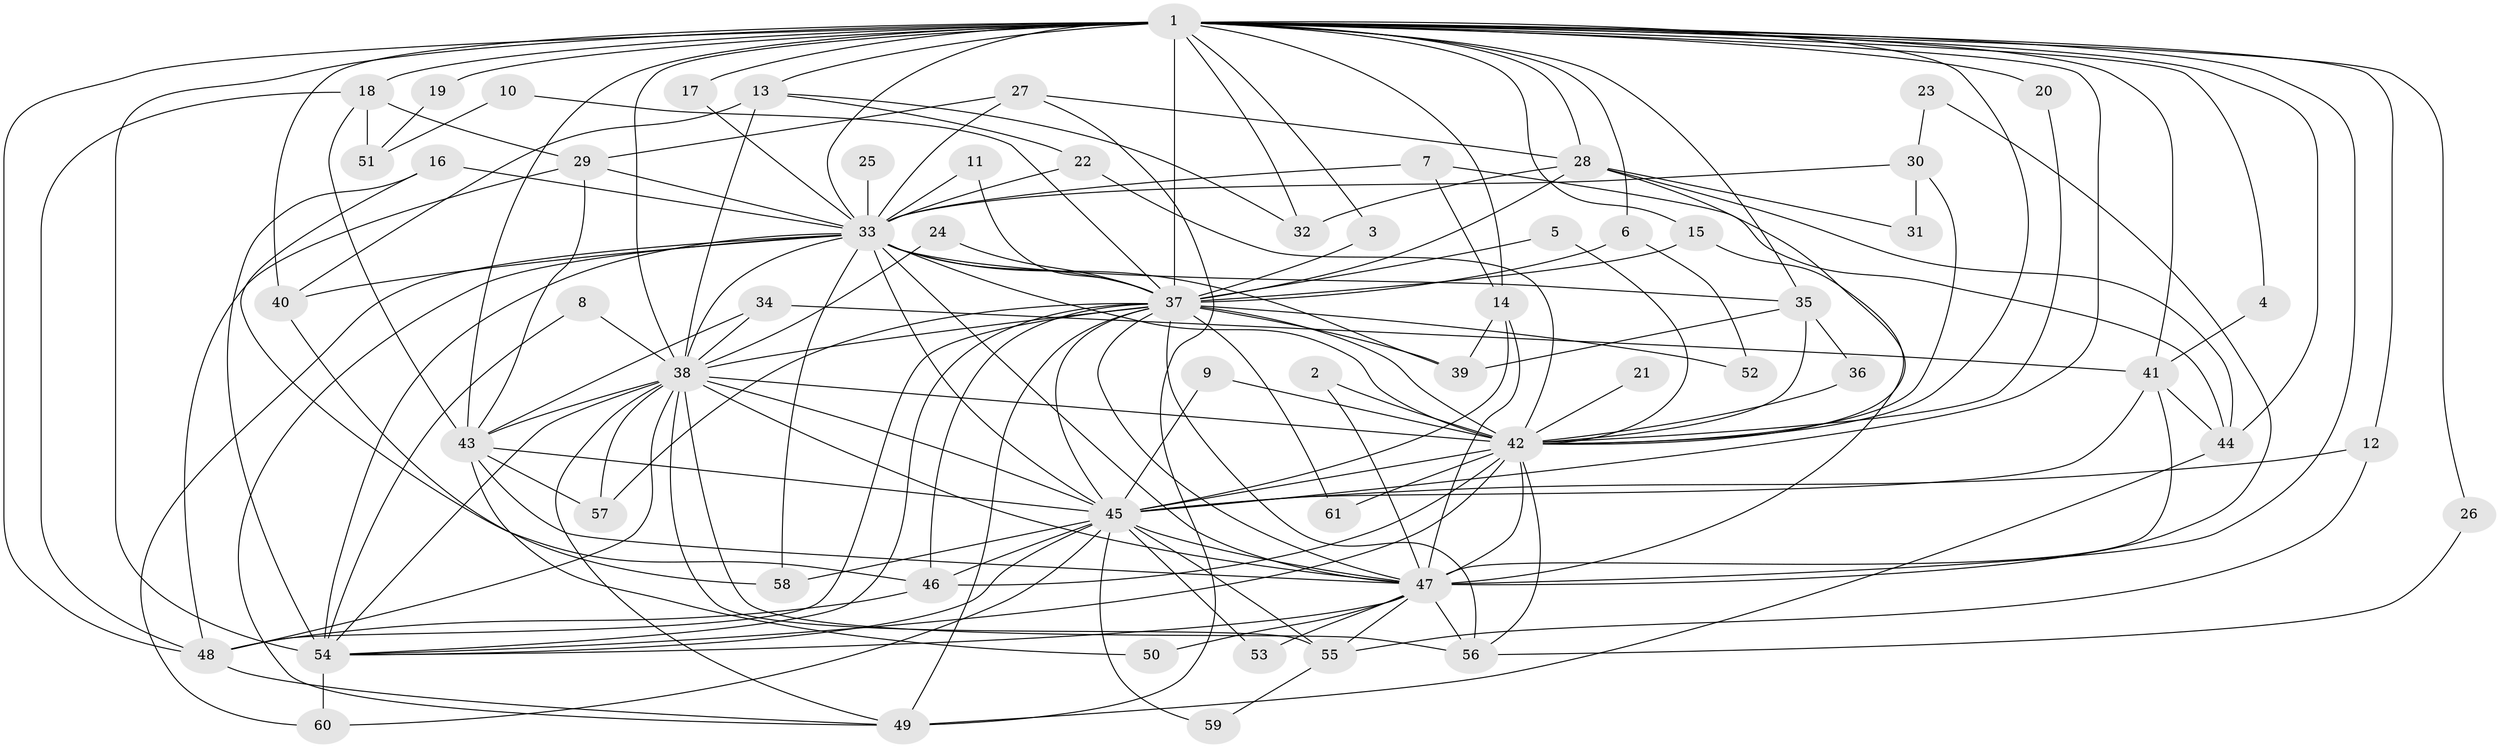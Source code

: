 // original degree distribution, {24: 0.00819672131147541, 25: 0.00819672131147541, 23: 0.01639344262295082, 26: 0.00819672131147541, 22: 0.00819672131147541, 20: 0.01639344262295082, 14: 0.00819672131147541, 15: 0.00819672131147541, 4: 0.12295081967213115, 5: 0.07377049180327869, 2: 0.4672131147540984, 3: 0.22950819672131148, 11: 0.00819672131147541, 6: 0.01639344262295082}
// Generated by graph-tools (version 1.1) at 2025/25/03/09/25 03:25:41]
// undirected, 61 vertices, 165 edges
graph export_dot {
graph [start="1"]
  node [color=gray90,style=filled];
  1;
  2;
  3;
  4;
  5;
  6;
  7;
  8;
  9;
  10;
  11;
  12;
  13;
  14;
  15;
  16;
  17;
  18;
  19;
  20;
  21;
  22;
  23;
  24;
  25;
  26;
  27;
  28;
  29;
  30;
  31;
  32;
  33;
  34;
  35;
  36;
  37;
  38;
  39;
  40;
  41;
  42;
  43;
  44;
  45;
  46;
  47;
  48;
  49;
  50;
  51;
  52;
  53;
  54;
  55;
  56;
  57;
  58;
  59;
  60;
  61;
  1 -- 3 [weight=1.0];
  1 -- 4 [weight=1.0];
  1 -- 6 [weight=1.0];
  1 -- 12 [weight=1.0];
  1 -- 13 [weight=1.0];
  1 -- 14 [weight=1.0];
  1 -- 15 [weight=1.0];
  1 -- 17 [weight=1.0];
  1 -- 18 [weight=2.0];
  1 -- 19 [weight=2.0];
  1 -- 20 [weight=2.0];
  1 -- 26 [weight=1.0];
  1 -- 28 [weight=1.0];
  1 -- 32 [weight=1.0];
  1 -- 33 [weight=2.0];
  1 -- 35 [weight=1.0];
  1 -- 37 [weight=4.0];
  1 -- 38 [weight=3.0];
  1 -- 40 [weight=1.0];
  1 -- 41 [weight=1.0];
  1 -- 42 [weight=2.0];
  1 -- 43 [weight=1.0];
  1 -- 44 [weight=1.0];
  1 -- 45 [weight=3.0];
  1 -- 47 [weight=2.0];
  1 -- 48 [weight=2.0];
  1 -- 54 [weight=4.0];
  2 -- 42 [weight=1.0];
  2 -- 47 [weight=1.0];
  3 -- 37 [weight=1.0];
  4 -- 41 [weight=1.0];
  5 -- 37 [weight=1.0];
  5 -- 42 [weight=1.0];
  6 -- 37 [weight=1.0];
  6 -- 52 [weight=1.0];
  7 -- 14 [weight=1.0];
  7 -- 33 [weight=1.0];
  7 -- 44 [weight=1.0];
  8 -- 38 [weight=1.0];
  8 -- 54 [weight=1.0];
  9 -- 42 [weight=1.0];
  9 -- 45 [weight=1.0];
  10 -- 37 [weight=2.0];
  10 -- 51 [weight=1.0];
  11 -- 33 [weight=1.0];
  11 -- 37 [weight=1.0];
  12 -- 45 [weight=1.0];
  12 -- 55 [weight=1.0];
  13 -- 22 [weight=1.0];
  13 -- 32 [weight=1.0];
  13 -- 38 [weight=1.0];
  13 -- 40 [weight=1.0];
  14 -- 39 [weight=1.0];
  14 -- 45 [weight=1.0];
  14 -- 47 [weight=1.0];
  15 -- 37 [weight=1.0];
  15 -- 47 [weight=1.0];
  16 -- 33 [weight=1.0];
  16 -- 46 [weight=1.0];
  16 -- 54 [weight=1.0];
  17 -- 33 [weight=1.0];
  18 -- 29 [weight=1.0];
  18 -- 43 [weight=1.0];
  18 -- 48 [weight=1.0];
  18 -- 51 [weight=1.0];
  19 -- 51 [weight=1.0];
  20 -- 42 [weight=1.0];
  21 -- 42 [weight=1.0];
  22 -- 33 [weight=1.0];
  22 -- 42 [weight=1.0];
  23 -- 30 [weight=1.0];
  23 -- 47 [weight=1.0];
  24 -- 37 [weight=1.0];
  24 -- 38 [weight=1.0];
  25 -- 33 [weight=1.0];
  26 -- 56 [weight=1.0];
  27 -- 28 [weight=1.0];
  27 -- 29 [weight=1.0];
  27 -- 33 [weight=1.0];
  27 -- 49 [weight=1.0];
  28 -- 31 [weight=1.0];
  28 -- 32 [weight=1.0];
  28 -- 37 [weight=1.0];
  28 -- 42 [weight=1.0];
  28 -- 44 [weight=1.0];
  29 -- 33 [weight=1.0];
  29 -- 43 [weight=1.0];
  29 -- 48 [weight=1.0];
  30 -- 31 [weight=1.0];
  30 -- 33 [weight=1.0];
  30 -- 42 [weight=1.0];
  33 -- 35 [weight=1.0];
  33 -- 37 [weight=2.0];
  33 -- 38 [weight=2.0];
  33 -- 39 [weight=1.0];
  33 -- 40 [weight=2.0];
  33 -- 42 [weight=2.0];
  33 -- 45 [weight=2.0];
  33 -- 47 [weight=1.0];
  33 -- 49 [weight=1.0];
  33 -- 54 [weight=1.0];
  33 -- 58 [weight=1.0];
  33 -- 60 [weight=1.0];
  34 -- 38 [weight=2.0];
  34 -- 41 [weight=1.0];
  34 -- 43 [weight=1.0];
  35 -- 36 [weight=1.0];
  35 -- 39 [weight=1.0];
  35 -- 42 [weight=1.0];
  36 -- 42 [weight=1.0];
  37 -- 38 [weight=2.0];
  37 -- 39 [weight=1.0];
  37 -- 42 [weight=4.0];
  37 -- 45 [weight=2.0];
  37 -- 46 [weight=1.0];
  37 -- 47 [weight=2.0];
  37 -- 48 [weight=1.0];
  37 -- 49 [weight=1.0];
  37 -- 52 [weight=2.0];
  37 -- 54 [weight=2.0];
  37 -- 56 [weight=1.0];
  37 -- 57 [weight=1.0];
  37 -- 61 [weight=1.0];
  38 -- 42 [weight=2.0];
  38 -- 43 [weight=1.0];
  38 -- 45 [weight=1.0];
  38 -- 47 [weight=1.0];
  38 -- 48 [weight=1.0];
  38 -- 49 [weight=1.0];
  38 -- 54 [weight=1.0];
  38 -- 55 [weight=2.0];
  38 -- 56 [weight=1.0];
  38 -- 57 [weight=1.0];
  40 -- 58 [weight=1.0];
  41 -- 44 [weight=2.0];
  41 -- 45 [weight=1.0];
  41 -- 47 [weight=1.0];
  42 -- 45 [weight=2.0];
  42 -- 46 [weight=1.0];
  42 -- 47 [weight=1.0];
  42 -- 54 [weight=1.0];
  42 -- 56 [weight=1.0];
  42 -- 61 [weight=1.0];
  43 -- 45 [weight=1.0];
  43 -- 47 [weight=1.0];
  43 -- 50 [weight=1.0];
  43 -- 57 [weight=1.0];
  44 -- 49 [weight=1.0];
  45 -- 46 [weight=1.0];
  45 -- 47 [weight=1.0];
  45 -- 53 [weight=1.0];
  45 -- 54 [weight=1.0];
  45 -- 55 [weight=1.0];
  45 -- 58 [weight=1.0];
  45 -- 59 [weight=1.0];
  45 -- 60 [weight=1.0];
  46 -- 48 [weight=1.0];
  47 -- 50 [weight=1.0];
  47 -- 53 [weight=1.0];
  47 -- 54 [weight=1.0];
  47 -- 55 [weight=1.0];
  47 -- 56 [weight=2.0];
  48 -- 49 [weight=1.0];
  54 -- 60 [weight=1.0];
  55 -- 59 [weight=1.0];
}
